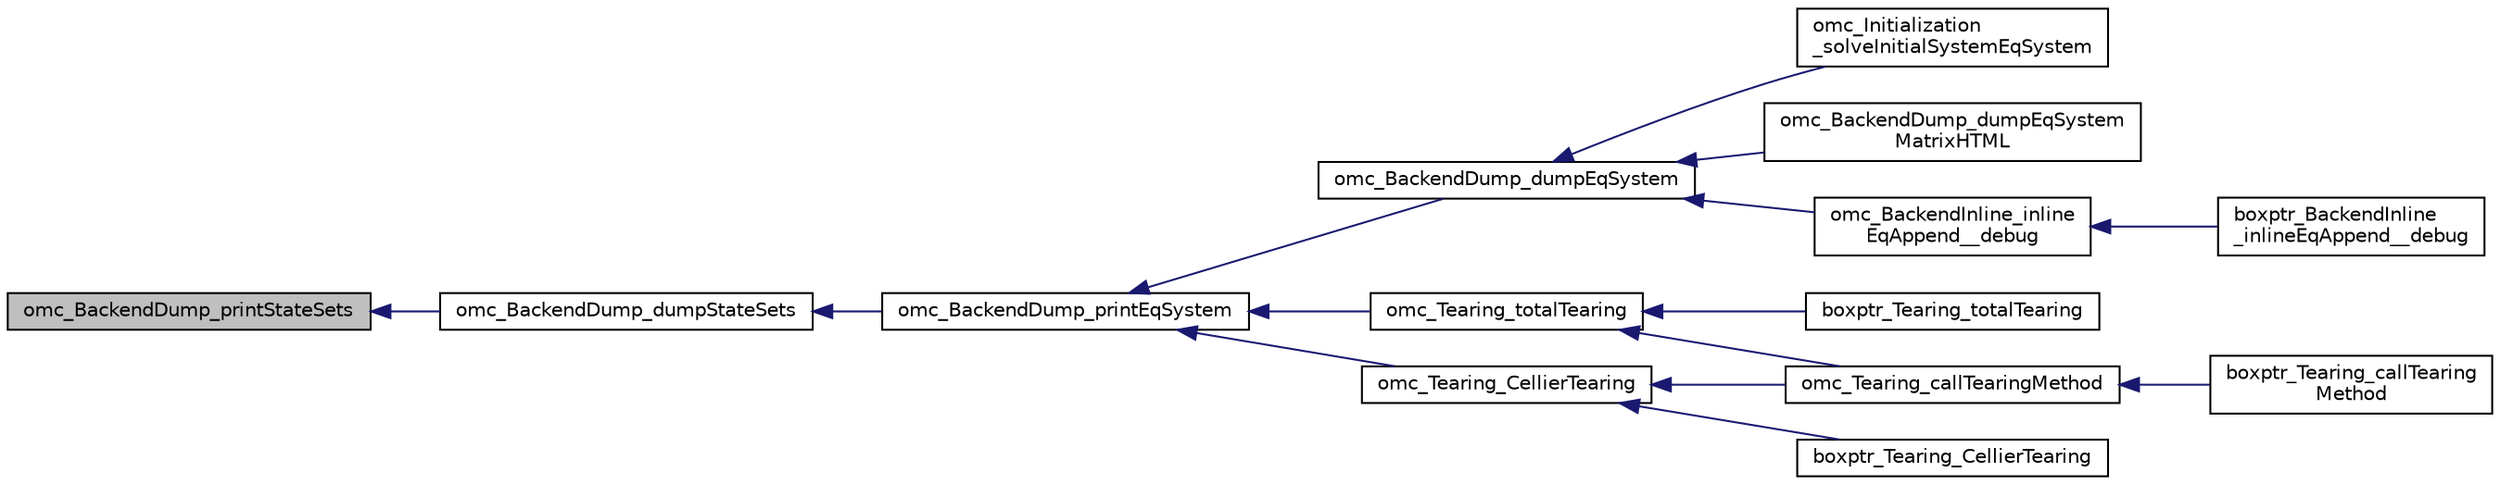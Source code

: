 digraph "omc_BackendDump_printStateSets"
{
  edge [fontname="Helvetica",fontsize="10",labelfontname="Helvetica",labelfontsize="10"];
  node [fontname="Helvetica",fontsize="10",shape=record];
  rankdir="LR";
  Node5493 [label="omc_BackendDump_printStateSets",height=0.2,width=0.4,color="black", fillcolor="grey75", style="filled", fontcolor="black"];
  Node5493 -> Node5494 [dir="back",color="midnightblue",fontsize="10",style="solid",fontname="Helvetica"];
  Node5494 [label="omc_BackendDump_dumpStateSets",height=0.2,width=0.4,color="black", fillcolor="white", style="filled",URL="$d0/df5/_backend_dump_8c.html#a3a4a1af3090a2eaa036867f8b019b430"];
  Node5494 -> Node5495 [dir="back",color="midnightblue",fontsize="10",style="solid",fontname="Helvetica"];
  Node5495 [label="omc_BackendDump_printEqSystem",height=0.2,width=0.4,color="black", fillcolor="white", style="filled",URL="$df/df2/_backend_dump_8h.html#aa8252c4d3835f6debd3716b83882d905"];
  Node5495 -> Node5496 [dir="back",color="midnightblue",fontsize="10",style="solid",fontname="Helvetica"];
  Node5496 [label="omc_BackendDump_dumpEqSystem",height=0.2,width=0.4,color="black", fillcolor="white", style="filled",URL="$df/df2/_backend_dump_8h.html#ac229df9009c4705bc88f57d8a04b78a1"];
  Node5496 -> Node5497 [dir="back",color="midnightblue",fontsize="10",style="solid",fontname="Helvetica"];
  Node5497 [label="omc_Initialization\l_solveInitialSystemEqSystem",height=0.2,width=0.4,color="black", fillcolor="white", style="filled",URL="$d2/dfb/_compiler_2boot_2build_2initialization_8c.html#afe03186b19608b696a8e48548975c5cd"];
  Node5496 -> Node5498 [dir="back",color="midnightblue",fontsize="10",style="solid",fontname="Helvetica"];
  Node5498 [label="omc_BackendDump_dumpEqSystem\lMatrixHTML",height=0.2,width=0.4,color="black", fillcolor="white", style="filled",URL="$df/df2/_backend_dump_8h.html#a7af94501561ea20f55ea34cb1f9adc66"];
  Node5496 -> Node5499 [dir="back",color="midnightblue",fontsize="10",style="solid",fontname="Helvetica"];
  Node5499 [label="omc_BackendInline_inline\lEqAppend__debug",height=0.2,width=0.4,color="black", fillcolor="white", style="filled",URL="$da/d87/_backend_inline_8h.html#ac4451fbdc85a66e2f219b05ee723479c"];
  Node5499 -> Node5500 [dir="back",color="midnightblue",fontsize="10",style="solid",fontname="Helvetica"];
  Node5500 [label="boxptr_BackendInline\l_inlineEqAppend__debug",height=0.2,width=0.4,color="black", fillcolor="white", style="filled",URL="$da/d87/_backend_inline_8h.html#a0c25162be0f7deb3f4731f5e89000d72"];
  Node5495 -> Node5501 [dir="back",color="midnightblue",fontsize="10",style="solid",fontname="Helvetica"];
  Node5501 [label="omc_Tearing_totalTearing",height=0.2,width=0.4,color="black", fillcolor="white", style="filled",URL="$d7/d9b/_tearing_8c.html#ae97e403f7383c34f8fbb496a27090156"];
  Node5501 -> Node5502 [dir="back",color="midnightblue",fontsize="10",style="solid",fontname="Helvetica"];
  Node5502 [label="boxptr_Tearing_totalTearing",height=0.2,width=0.4,color="black", fillcolor="white", style="filled",URL="$d7/d9b/_tearing_8c.html#a6f627142a93ee13b0e9db33022d961fc"];
  Node5501 -> Node5503 [dir="back",color="midnightblue",fontsize="10",style="solid",fontname="Helvetica"];
  Node5503 [label="omc_Tearing_callTearingMethod",height=0.2,width=0.4,color="black", fillcolor="white", style="filled",URL="$d7/d9b/_tearing_8c.html#aabef8d8b9cb31e58ed550713033c1abc"];
  Node5503 -> Node5504 [dir="back",color="midnightblue",fontsize="10",style="solid",fontname="Helvetica"];
  Node5504 [label="boxptr_Tearing_callTearing\lMethod",height=0.2,width=0.4,color="black", fillcolor="white", style="filled",URL="$d7/d9b/_tearing_8c.html#a529d68ae9b63938bb45c67006f103c34"];
  Node5495 -> Node5505 [dir="back",color="midnightblue",fontsize="10",style="solid",fontname="Helvetica"];
  Node5505 [label="omc_Tearing_CellierTearing",height=0.2,width=0.4,color="black", fillcolor="white", style="filled",URL="$d7/d9b/_tearing_8c.html#a6423eddae9f4c462b2e16dc57560ec30"];
  Node5505 -> Node5506 [dir="back",color="midnightblue",fontsize="10",style="solid",fontname="Helvetica"];
  Node5506 [label="boxptr_Tearing_CellierTearing",height=0.2,width=0.4,color="black", fillcolor="white", style="filled",URL="$d7/d9b/_tearing_8c.html#aed9e367934d497b47a14abf84ff82172"];
  Node5505 -> Node5503 [dir="back",color="midnightblue",fontsize="10",style="solid",fontname="Helvetica"];
}
